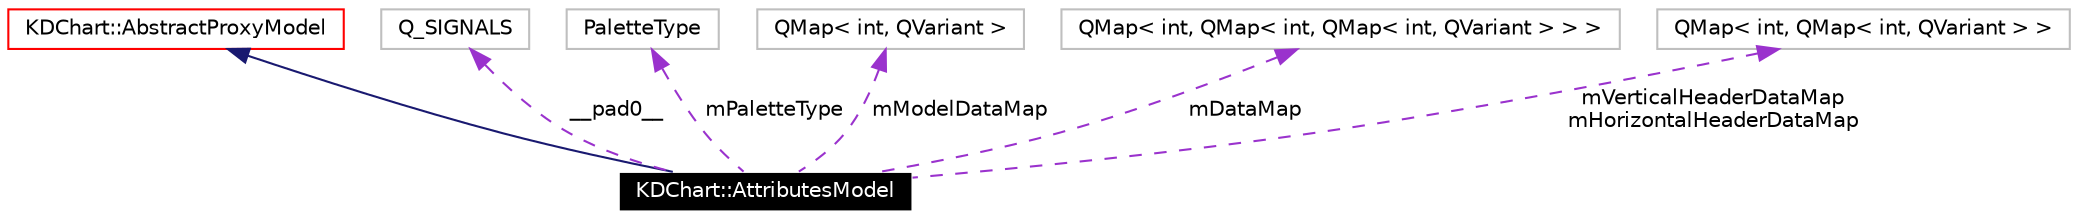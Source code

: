 digraph G
{
  edge [fontname="Helvetica",fontsize=10,labelfontname="Helvetica",labelfontsize=10];
  node [fontname="Helvetica",fontsize=10,shape=record];
  Node245 [label="KDChart::AttributesModel",height=0.2,width=0.4,color="white", fillcolor="black", style="filled" fontcolor="white"];
  Node246 -> Node245 [dir=back,color="midnightblue",fontsize=10,style="solid",fontname="Helvetica"];
  Node246 [label="KDChart::AbstractProxyModel",height=0.2,width=0.4,color="red",URL="$class_k_d_chart_1_1_abstract_proxy_model.html"];
  Node248 -> Node245 [dir=back,color="darkorchid3",fontsize=10,style="dashed",label="__pad0__",fontname="Helvetica"];
  Node248 [label="Q_SIGNALS",height=0.2,width=0.4,color="grey75"];
  Node249 -> Node245 [dir=back,color="darkorchid3",fontsize=10,style="dashed",label="mPaletteType",fontname="Helvetica"];
  Node249 [label="PaletteType",height=0.2,width=0.4,color="grey75"];
  Node250 -> Node245 [dir=back,color="darkorchid3",fontsize=10,style="dashed",label="mModelDataMap",fontname="Helvetica"];
  Node250 [label="QMap\< int, QVariant \>",height=0.2,width=0.4,color="grey75"];
  Node251 -> Node245 [dir=back,color="darkorchid3",fontsize=10,style="dashed",label="mDataMap",fontname="Helvetica"];
  Node251 [label="QMap\< int, QMap\< int, QMap\< int, QVariant \> \> \>",height=0.2,width=0.4,color="grey75"];
  Node252 -> Node245 [dir=back,color="darkorchid3",fontsize=10,style="dashed",label="mVerticalHeaderDataMap\nmHorizontalHeaderDataMap",fontname="Helvetica"];
  Node252 [label="QMap\< int, QMap\< int, QVariant \> \>",height=0.2,width=0.4,color="grey75"];
}
